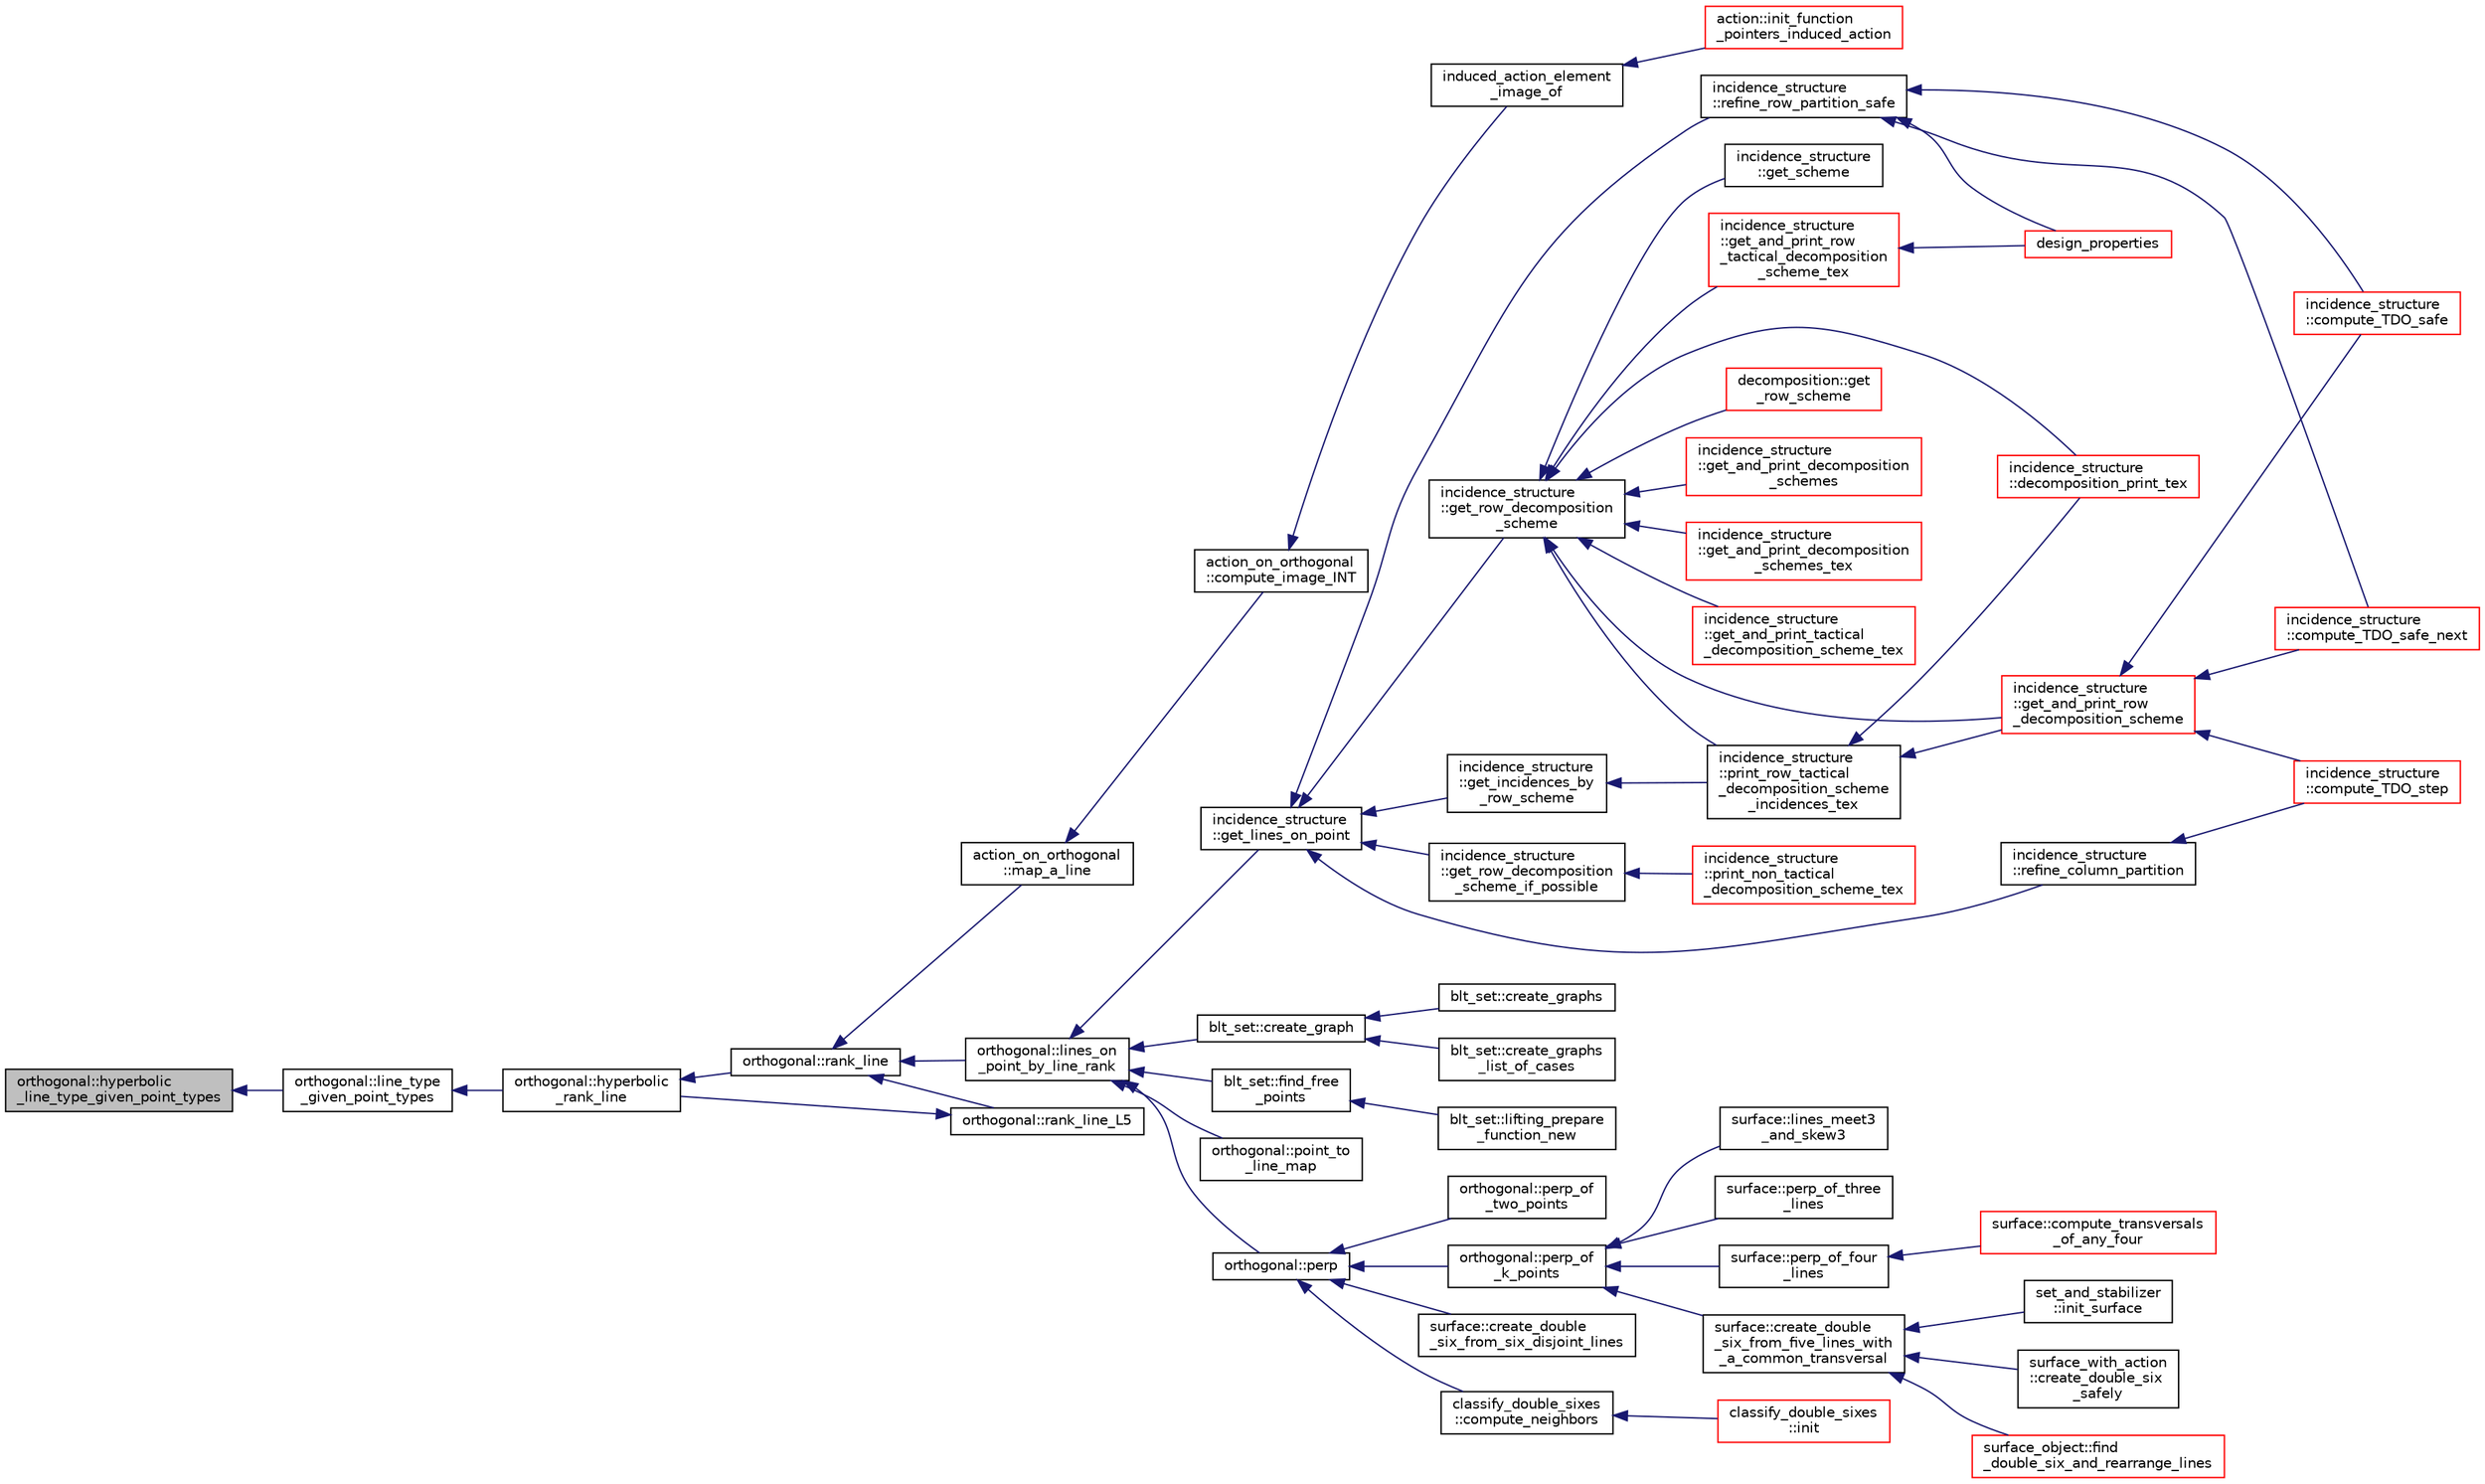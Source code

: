 digraph "orthogonal::hyperbolic_line_type_given_point_types"
{
  edge [fontname="Helvetica",fontsize="10",labelfontname="Helvetica",labelfontsize="10"];
  node [fontname="Helvetica",fontsize="10",shape=record];
  rankdir="LR";
  Node7810 [label="orthogonal::hyperbolic\l_line_type_given_point_types",height=0.2,width=0.4,color="black", fillcolor="grey75", style="filled", fontcolor="black"];
  Node7810 -> Node7811 [dir="back",color="midnightblue",fontsize="10",style="solid",fontname="Helvetica"];
  Node7811 [label="orthogonal::line_type\l_given_point_types",height=0.2,width=0.4,color="black", fillcolor="white", style="filled",URL="$d7/daa/classorthogonal.html#abffd6b3e0d545fbe7799a2e2c1038aba"];
  Node7811 -> Node7812 [dir="back",color="midnightblue",fontsize="10",style="solid",fontname="Helvetica"];
  Node7812 [label="orthogonal::hyperbolic\l_rank_line",height=0.2,width=0.4,color="black", fillcolor="white", style="filled",URL="$d7/daa/classorthogonal.html#a2810f9a6851f445b03fdbfe2a888e9f5"];
  Node7812 -> Node7813 [dir="back",color="midnightblue",fontsize="10",style="solid",fontname="Helvetica"];
  Node7813 [label="orthogonal::rank_line",height=0.2,width=0.4,color="black", fillcolor="white", style="filled",URL="$d7/daa/classorthogonal.html#a5e1b5a3eb76840f425e71f25dabcd470"];
  Node7813 -> Node7814 [dir="back",color="midnightblue",fontsize="10",style="solid",fontname="Helvetica"];
  Node7814 [label="orthogonal::lines_on\l_point_by_line_rank",height=0.2,width=0.4,color="black", fillcolor="white", style="filled",URL="$d7/daa/classorthogonal.html#adc21874b6da3cd3585c704994fb538aa"];
  Node7814 -> Node7815 [dir="back",color="midnightblue",fontsize="10",style="solid",fontname="Helvetica"];
  Node7815 [label="blt_set::create_graph",height=0.2,width=0.4,color="black", fillcolor="white", style="filled",URL="$d1/d3d/classblt__set.html#ae92249ece99ffbc92e93e49cd5d5dccf"];
  Node7815 -> Node7816 [dir="back",color="midnightblue",fontsize="10",style="solid",fontname="Helvetica"];
  Node7816 [label="blt_set::create_graphs",height=0.2,width=0.4,color="black", fillcolor="white", style="filled",URL="$d1/d3d/classblt__set.html#a3f1d4a8ed15875c47b327949f26a4533"];
  Node7815 -> Node7817 [dir="back",color="midnightblue",fontsize="10",style="solid",fontname="Helvetica"];
  Node7817 [label="blt_set::create_graphs\l_list_of_cases",height=0.2,width=0.4,color="black", fillcolor="white", style="filled",URL="$d1/d3d/classblt__set.html#a91ad531d4154bd887182dbd6121476f3"];
  Node7814 -> Node7818 [dir="back",color="midnightblue",fontsize="10",style="solid",fontname="Helvetica"];
  Node7818 [label="blt_set::find_free\l_points",height=0.2,width=0.4,color="black", fillcolor="white", style="filled",URL="$d1/d3d/classblt__set.html#a71f82dd3dc4a901ea2a0949d2f1af302"];
  Node7818 -> Node7819 [dir="back",color="midnightblue",fontsize="10",style="solid",fontname="Helvetica"];
  Node7819 [label="blt_set::lifting_prepare\l_function_new",height=0.2,width=0.4,color="black", fillcolor="white", style="filled",URL="$d1/d3d/classblt__set.html#a1314b7c0a3b78ba54c0f61a397d8afce"];
  Node7814 -> Node7820 [dir="back",color="midnightblue",fontsize="10",style="solid",fontname="Helvetica"];
  Node7820 [label="orthogonal::point_to\l_line_map",height=0.2,width=0.4,color="black", fillcolor="white", style="filled",URL="$d7/daa/classorthogonal.html#a1eae48671390d1c251303be93b45f9e4"];
  Node7814 -> Node7821 [dir="back",color="midnightblue",fontsize="10",style="solid",fontname="Helvetica"];
  Node7821 [label="orthogonal::perp",height=0.2,width=0.4,color="black", fillcolor="white", style="filled",URL="$d7/daa/classorthogonal.html#ae80e0fa8d1e8caddb9afbb466e3d3189"];
  Node7821 -> Node7822 [dir="back",color="midnightblue",fontsize="10",style="solid",fontname="Helvetica"];
  Node7822 [label="orthogonal::perp_of\l_two_points",height=0.2,width=0.4,color="black", fillcolor="white", style="filled",URL="$d7/daa/classorthogonal.html#a6a05fef2e61ed508bff66d6728c58ec0"];
  Node7821 -> Node7823 [dir="back",color="midnightblue",fontsize="10",style="solid",fontname="Helvetica"];
  Node7823 [label="orthogonal::perp_of\l_k_points",height=0.2,width=0.4,color="black", fillcolor="white", style="filled",URL="$d7/daa/classorthogonal.html#a6a92a4680dc76bb289141fc5c765f5fb"];
  Node7823 -> Node7824 [dir="back",color="midnightblue",fontsize="10",style="solid",fontname="Helvetica"];
  Node7824 [label="surface::lines_meet3\l_and_skew3",height=0.2,width=0.4,color="black", fillcolor="white", style="filled",URL="$d5/d88/classsurface.html#af87ed9d20b980a89342f20c206ae5790"];
  Node7823 -> Node7825 [dir="back",color="midnightblue",fontsize="10",style="solid",fontname="Helvetica"];
  Node7825 [label="surface::perp_of_three\l_lines",height=0.2,width=0.4,color="black", fillcolor="white", style="filled",URL="$d5/d88/classsurface.html#aaa43449a367799d405821a1cd5a7e644"];
  Node7823 -> Node7826 [dir="back",color="midnightblue",fontsize="10",style="solid",fontname="Helvetica"];
  Node7826 [label="surface::perp_of_four\l_lines",height=0.2,width=0.4,color="black", fillcolor="white", style="filled",URL="$d5/d88/classsurface.html#a8da8a93f1fcbf344eb943869b0d488f1"];
  Node7826 -> Node7827 [dir="back",color="midnightblue",fontsize="10",style="solid",fontname="Helvetica"];
  Node7827 [label="surface::compute_transversals\l_of_any_four",height=0.2,width=0.4,color="red", fillcolor="white", style="filled",URL="$d5/d88/classsurface.html#a8023ace5ba7640932b77f1d54a792614"];
  Node7823 -> Node7836 [dir="back",color="midnightblue",fontsize="10",style="solid",fontname="Helvetica"];
  Node7836 [label="surface::create_double\l_six_from_five_lines_with\l_a_common_transversal",height=0.2,width=0.4,color="black", fillcolor="white", style="filled",URL="$d5/d88/classsurface.html#a6d8fafa386893521305e016011d55673"];
  Node7836 -> Node7837 [dir="back",color="midnightblue",fontsize="10",style="solid",fontname="Helvetica"];
  Node7837 [label="surface_object::find\l_double_six_and_rearrange_lines",height=0.2,width=0.4,color="red", fillcolor="white", style="filled",URL="$df/df8/classsurface__object.html#aa2fc4ff039e9f3a5ac29718e29b6b90c"];
  Node7836 -> Node7848 [dir="back",color="midnightblue",fontsize="10",style="solid",fontname="Helvetica"];
  Node7848 [label="set_and_stabilizer\l::init_surface",height=0.2,width=0.4,color="black", fillcolor="white", style="filled",URL="$de/df6/classset__and__stabilizer.html#aac2cff4e770a86c6d40e55478e33b6b5"];
  Node7836 -> Node7849 [dir="back",color="midnightblue",fontsize="10",style="solid",fontname="Helvetica"];
  Node7849 [label="surface_with_action\l::create_double_six\l_safely",height=0.2,width=0.4,color="black", fillcolor="white", style="filled",URL="$d8/df9/classsurface__with__action.html#a5d151dc90786f5466eb08dc1e2939170"];
  Node7821 -> Node7850 [dir="back",color="midnightblue",fontsize="10",style="solid",fontname="Helvetica"];
  Node7850 [label="surface::create_double\l_six_from_six_disjoint_lines",height=0.2,width=0.4,color="black", fillcolor="white", style="filled",URL="$d5/d88/classsurface.html#a4c44f0a33d709edee71537547880dd87"];
  Node7821 -> Node7851 [dir="back",color="midnightblue",fontsize="10",style="solid",fontname="Helvetica"];
  Node7851 [label="classify_double_sixes\l::compute_neighbors",height=0.2,width=0.4,color="black", fillcolor="white", style="filled",URL="$dd/d23/classclassify__double__sixes.html#a675e241052c36c58063ddcfc06d209b2"];
  Node7851 -> Node7830 [dir="back",color="midnightblue",fontsize="10",style="solid",fontname="Helvetica"];
  Node7830 [label="classify_double_sixes\l::init",height=0.2,width=0.4,color="red", fillcolor="white", style="filled",URL="$dd/d23/classclassify__double__sixes.html#a8c5c41d5124b35379d626480ff225f7b"];
  Node7814 -> Node7852 [dir="back",color="midnightblue",fontsize="10",style="solid",fontname="Helvetica"];
  Node7852 [label="incidence_structure\l::get_lines_on_point",height=0.2,width=0.4,color="black", fillcolor="white", style="filled",URL="$da/d8a/classincidence__structure.html#a09148fd9478525b4a65c8e44833d1861"];
  Node7852 -> Node7853 [dir="back",color="midnightblue",fontsize="10",style="solid",fontname="Helvetica"];
  Node7853 [label="incidence_structure\l::refine_row_partition_safe",height=0.2,width=0.4,color="black", fillcolor="white", style="filled",URL="$da/d8a/classincidence__structure.html#ae84b2dc0f1a0cd1f9acfadcae21e3745"];
  Node7853 -> Node7854 [dir="back",color="midnightblue",fontsize="10",style="solid",fontname="Helvetica"];
  Node7854 [label="design_properties",height=0.2,width=0.4,color="red", fillcolor="white", style="filled",URL="$d9/dc2/apps_2combinatorics_2design_8_c.html#a7d7aac893d68b4a25d1ab91b57ae2af1"];
  Node7853 -> Node7858 [dir="back",color="midnightblue",fontsize="10",style="solid",fontname="Helvetica"];
  Node7858 [label="incidence_structure\l::compute_TDO_safe_next",height=0.2,width=0.4,color="red", fillcolor="white", style="filled",URL="$da/d8a/classincidence__structure.html#a7c315a348fc6bed0f8642767cc9cd7d1"];
  Node7853 -> Node7861 [dir="back",color="midnightblue",fontsize="10",style="solid",fontname="Helvetica"];
  Node7861 [label="incidence_structure\l::compute_TDO_safe",height=0.2,width=0.4,color="red", fillcolor="white", style="filled",URL="$da/d8a/classincidence__structure.html#ab1409e71c4b6855e49edfd3526644202"];
  Node7852 -> Node7875 [dir="back",color="midnightblue",fontsize="10",style="solid",fontname="Helvetica"];
  Node7875 [label="incidence_structure\l::refine_column_partition",height=0.2,width=0.4,color="black", fillcolor="white", style="filled",URL="$da/d8a/classincidence__structure.html#ac262f307c1531d67496129dc7890cda4"];
  Node7875 -> Node7876 [dir="back",color="midnightblue",fontsize="10",style="solid",fontname="Helvetica"];
  Node7876 [label="incidence_structure\l::compute_TDO_step",height=0.2,width=0.4,color="red", fillcolor="white", style="filled",URL="$da/d8a/classincidence__structure.html#a6175accaa64033df34d722c594a8b827"];
  Node7852 -> Node7880 [dir="back",color="midnightblue",fontsize="10",style="solid",fontname="Helvetica"];
  Node7880 [label="incidence_structure\l::get_incidences_by\l_row_scheme",height=0.2,width=0.4,color="black", fillcolor="white", style="filled",URL="$da/d8a/classincidence__structure.html#addab249e03244133841bd793389c792c"];
  Node7880 -> Node7881 [dir="back",color="midnightblue",fontsize="10",style="solid",fontname="Helvetica"];
  Node7881 [label="incidence_structure\l::print_row_tactical\l_decomposition_scheme\l_incidences_tex",height=0.2,width=0.4,color="black", fillcolor="white", style="filled",URL="$da/d8a/classincidence__structure.html#a23279d5c98b702de05171c245d5375fa"];
  Node7881 -> Node7882 [dir="back",color="midnightblue",fontsize="10",style="solid",fontname="Helvetica"];
  Node7882 [label="incidence_structure\l::get_and_print_row\l_decomposition_scheme",height=0.2,width=0.4,color="red", fillcolor="white", style="filled",URL="$da/d8a/classincidence__structure.html#a4a1e589bb5c47fb2d98fdb561b669dcf"];
  Node7882 -> Node7858 [dir="back",color="midnightblue",fontsize="10",style="solid",fontname="Helvetica"];
  Node7882 -> Node7861 [dir="back",color="midnightblue",fontsize="10",style="solid",fontname="Helvetica"];
  Node7882 -> Node7876 [dir="back",color="midnightblue",fontsize="10",style="solid",fontname="Helvetica"];
  Node7881 -> Node7883 [dir="back",color="midnightblue",fontsize="10",style="solid",fontname="Helvetica"];
  Node7883 [label="incidence_structure\l::decomposition_print_tex",height=0.2,width=0.4,color="red", fillcolor="white", style="filled",URL="$da/d8a/classincidence__structure.html#ada3fae9fd1819b36e6bfe18dedd01e6a"];
  Node7852 -> Node7884 [dir="back",color="midnightblue",fontsize="10",style="solid",fontname="Helvetica"];
  Node7884 [label="incidence_structure\l::get_row_decomposition\l_scheme",height=0.2,width=0.4,color="black", fillcolor="white", style="filled",URL="$da/d8a/classincidence__structure.html#aa0ad04253ba8e75bb15900ee8b01c9aa"];
  Node7884 -> Node7885 [dir="back",color="midnightblue",fontsize="10",style="solid",fontname="Helvetica"];
  Node7885 [label="decomposition::get\l_row_scheme",height=0.2,width=0.4,color="red", fillcolor="white", style="filled",URL="$d3/d2b/classdecomposition.html#acdb57cdc0c5b1b4692337a7a629f7113"];
  Node7884 -> Node7881 [dir="back",color="midnightblue",fontsize="10",style="solid",fontname="Helvetica"];
  Node7884 -> Node7882 [dir="back",color="midnightblue",fontsize="10",style="solid",fontname="Helvetica"];
  Node7884 -> Node7887 [dir="back",color="midnightblue",fontsize="10",style="solid",fontname="Helvetica"];
  Node7887 [label="incidence_structure\l::get_and_print_decomposition\l_schemes",height=0.2,width=0.4,color="red", fillcolor="white", style="filled",URL="$da/d8a/classincidence__structure.html#a95766a2ffb220bae98b60ed3c91bce9a"];
  Node7884 -> Node7891 [dir="back",color="midnightblue",fontsize="10",style="solid",fontname="Helvetica"];
  Node7891 [label="incidence_structure\l::get_and_print_decomposition\l_schemes_tex",height=0.2,width=0.4,color="red", fillcolor="white", style="filled",URL="$da/d8a/classincidence__structure.html#a2a9844501c86ee7588a64227cc6867e5"];
  Node7884 -> Node7892 [dir="back",color="midnightblue",fontsize="10",style="solid",fontname="Helvetica"];
  Node7892 [label="incidence_structure\l::get_and_print_tactical\l_decomposition_scheme_tex",height=0.2,width=0.4,color="red", fillcolor="white", style="filled",URL="$da/d8a/classincidence__structure.html#a88a5db2769f6529b86c1ee250ceed24d"];
  Node7884 -> Node7893 [dir="back",color="midnightblue",fontsize="10",style="solid",fontname="Helvetica"];
  Node7893 [label="incidence_structure\l::get_scheme",height=0.2,width=0.4,color="black", fillcolor="white", style="filled",URL="$da/d8a/classincidence__structure.html#a13191a7c41cd54c5a453e82395893ad9"];
  Node7884 -> Node7894 [dir="back",color="midnightblue",fontsize="10",style="solid",fontname="Helvetica"];
  Node7894 [label="incidence_structure\l::get_and_print_row\l_tactical_decomposition\l_scheme_tex",height=0.2,width=0.4,color="red", fillcolor="white", style="filled",URL="$da/d8a/classincidence__structure.html#a93bcc4c9c4ebb9635a60b2c5df9c43b0"];
  Node7894 -> Node7854 [dir="back",color="midnightblue",fontsize="10",style="solid",fontname="Helvetica"];
  Node7884 -> Node7883 [dir="back",color="midnightblue",fontsize="10",style="solid",fontname="Helvetica"];
  Node7852 -> Node7895 [dir="back",color="midnightblue",fontsize="10",style="solid",fontname="Helvetica"];
  Node7895 [label="incidence_structure\l::get_row_decomposition\l_scheme_if_possible",height=0.2,width=0.4,color="black", fillcolor="white", style="filled",URL="$da/d8a/classincidence__structure.html#ac93d2a6419b0fca3f25f101c5f08caf5"];
  Node7895 -> Node7896 [dir="back",color="midnightblue",fontsize="10",style="solid",fontname="Helvetica"];
  Node7896 [label="incidence_structure\l::print_non_tactical\l_decomposition_scheme_tex",height=0.2,width=0.4,color="red", fillcolor="white", style="filled",URL="$da/d8a/classincidence__structure.html#a27995a1d72c680e66343d871d838800e"];
  Node7813 -> Node7897 [dir="back",color="midnightblue",fontsize="10",style="solid",fontname="Helvetica"];
  Node7897 [label="orthogonal::rank_line_L5",height=0.2,width=0.4,color="black", fillcolor="white", style="filled",URL="$d7/daa/classorthogonal.html#a80bcc065004ef76b70cef437fff6f54c"];
  Node7897 -> Node7812 [dir="back",color="midnightblue",fontsize="10",style="solid",fontname="Helvetica"];
  Node7813 -> Node7898 [dir="back",color="midnightblue",fontsize="10",style="solid",fontname="Helvetica"];
  Node7898 [label="action_on_orthogonal\l::map_a_line",height=0.2,width=0.4,color="black", fillcolor="white", style="filled",URL="$dc/d87/classaction__on__orthogonal.html#ac7e41a4bbc9e0f2813f2f7030f3ed177"];
  Node7898 -> Node7899 [dir="back",color="midnightblue",fontsize="10",style="solid",fontname="Helvetica"];
  Node7899 [label="action_on_orthogonal\l::compute_image_INT",height=0.2,width=0.4,color="black", fillcolor="white", style="filled",URL="$dc/d87/classaction__on__orthogonal.html#a53cee5a150163f7614151b9cd1fc06f3"];
  Node7899 -> Node7900 [dir="back",color="midnightblue",fontsize="10",style="solid",fontname="Helvetica"];
  Node7900 [label="induced_action_element\l_image_of",height=0.2,width=0.4,color="black", fillcolor="white", style="filled",URL="$d3/d27/interface_8_c.html#a821850d6c3988dd122de0489cd36f0f0"];
  Node7900 -> Node7901 [dir="back",color="midnightblue",fontsize="10",style="solid",fontname="Helvetica"];
  Node7901 [label="action::init_function\l_pointers_induced_action",height=0.2,width=0.4,color="red", fillcolor="white", style="filled",URL="$d2/d86/classaction.html#a3b9287d084b24f7a3b9532a7589c58de"];
}

